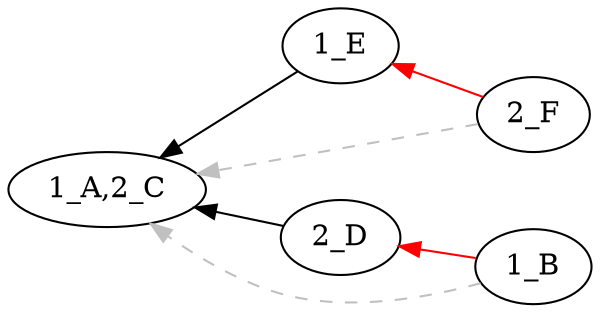 digraph {

rankdir = RL

"2_F" -> "1_E" [style=filled, color=red];
"1_B" -> "2_D" [style=filled, color=red];
"1_E" -> "1_A,2_C" [style=filled, color=black];
"2_D" -> "1_A,2_C" [style=filled, color=black];
"2_F" -> "1_A,2_C" [style=dashed, color=grey];
"1_B" -> "1_A,2_C" [style=dashed, color=grey];
}
